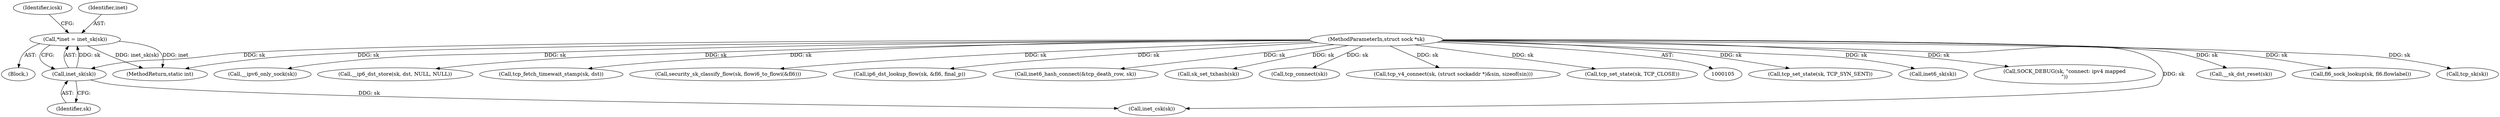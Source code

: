 digraph "0_linux_45f6fad84cc305103b28d73482b344d7f5b76f39_15@pointer" {
"1000117" [label="(Call,*inet = inet_sk(sk))"];
"1000119" [label="(Call,inet_sk(sk))"];
"1000106" [label="(MethodParameterIn,struct sock *sk)"];
"1000123" [label="(Identifier,icsk)"];
"1000642" [label="(Call,tcp_set_state(sk, TCP_SYN_SENT))"];
"1000716" [label="(MethodReturn,static int)"];
"1000129" [label="(Call,inet6_sk(sk))"];
"1000346" [label="(Call,SOCK_DEBUG(sk, \"connect: ipv4 mapped\n\"))"];
"1000124" [label="(Call,inet_csk(sk))"];
"1000109" [label="(Block,)"];
"1000701" [label="(Call,__sk_dst_reset(sk))"];
"1000196" [label="(Call,fl6_sock_lookup(sk, fl6.flowlabel))"];
"1000119" [label="(Call,inet_sk(sk))"];
"1000117" [label="(Call,*inet = inet_sk(sk))"];
"1000134" [label="(Call,tcp_sk(sk))"];
"1000118" [label="(Identifier,inet)"];
"1000350" [label="(Call,__ipv6_only_sock(sk))"];
"1000569" [label="(Call,__ip6_dst_store(sk, dst, NULL, NULL))"];
"1000595" [label="(Call,tcp_fetch_timewait_stamp(sk, dst))"];
"1000516" [label="(Call,security_sk_classify_flow(sk, flowi6_to_flowi(&fl6)))"];
"1000120" [label="(Identifier,sk)"];
"1000106" [label="(MethodParameterIn,struct sock *sk)"];
"1000523" [label="(Call,ip6_dst_lookup_flow(sk, &fl6, final_p))"];
"1000647" [label="(Call,inet6_hash_connect(&tcp_death_row, sk))"];
"1000654" [label="(Call,sk_set_txhash(sk))"];
"1000690" [label="(Call,tcp_connect(sk))"];
"1000399" [label="(Call,tcp_v4_connect(sk, (struct sockaddr *)&sin, sizeof(sin)))"];
"1000698" [label="(Call,tcp_set_state(sk, TCP_CLOSE))"];
"1000117" -> "1000109"  [label="AST: "];
"1000117" -> "1000119"  [label="CFG: "];
"1000118" -> "1000117"  [label="AST: "];
"1000119" -> "1000117"  [label="AST: "];
"1000123" -> "1000117"  [label="CFG: "];
"1000117" -> "1000716"  [label="DDG: inet"];
"1000117" -> "1000716"  [label="DDG: inet_sk(sk)"];
"1000119" -> "1000117"  [label="DDG: sk"];
"1000119" -> "1000120"  [label="CFG: "];
"1000120" -> "1000119"  [label="AST: "];
"1000106" -> "1000119"  [label="DDG: sk"];
"1000119" -> "1000124"  [label="DDG: sk"];
"1000106" -> "1000105"  [label="AST: "];
"1000106" -> "1000716"  [label="DDG: sk"];
"1000106" -> "1000124"  [label="DDG: sk"];
"1000106" -> "1000129"  [label="DDG: sk"];
"1000106" -> "1000134"  [label="DDG: sk"];
"1000106" -> "1000196"  [label="DDG: sk"];
"1000106" -> "1000346"  [label="DDG: sk"];
"1000106" -> "1000350"  [label="DDG: sk"];
"1000106" -> "1000399"  [label="DDG: sk"];
"1000106" -> "1000516"  [label="DDG: sk"];
"1000106" -> "1000523"  [label="DDG: sk"];
"1000106" -> "1000569"  [label="DDG: sk"];
"1000106" -> "1000595"  [label="DDG: sk"];
"1000106" -> "1000642"  [label="DDG: sk"];
"1000106" -> "1000647"  [label="DDG: sk"];
"1000106" -> "1000654"  [label="DDG: sk"];
"1000106" -> "1000690"  [label="DDG: sk"];
"1000106" -> "1000698"  [label="DDG: sk"];
"1000106" -> "1000701"  [label="DDG: sk"];
}
